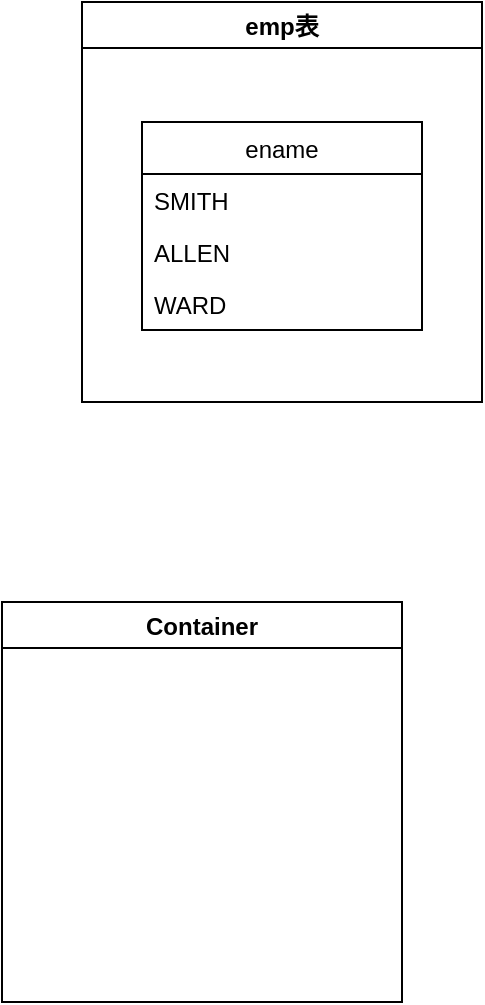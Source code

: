 <mxfile version="13.7.7" type="device"><diagram id="6Qep_UJwQSQtpKXLT8oY" name="Page-1"><mxGraphModel dx="460" dy="752" grid="1" gridSize="10" guides="1" tooltips="1" connect="1" arrows="1" fold="1" page="1" pageScale="1" pageWidth="827" pageHeight="1169" math="0" shadow="0"><root><mxCell id="0"/><mxCell id="1" parent="0"/><mxCell id="bHCmJUpXSaRaZZ3Tqo6w-56" value="Container" style="swimlane;" vertex="1" parent="1"><mxGeometry x="90" y="620" width="200" height="200" as="geometry"/></mxCell><mxCell id="bHCmJUpXSaRaZZ3Tqo6w-58" value="emp表" style="swimlane;" vertex="1" parent="1"><mxGeometry x="130" y="320" width="200" height="200" as="geometry"><mxRectangle x="50" y="170" width="90" height="23" as="alternateBounds"/></mxGeometry></mxCell><mxCell id="bHCmJUpXSaRaZZ3Tqo6w-60" value="ename" style="swimlane;fontStyle=0;childLayout=stackLayout;horizontal=1;startSize=26;fillColor=none;horizontalStack=0;resizeParent=1;resizeParentMax=0;resizeLast=0;collapsible=1;marginBottom=0;flipH=1;" vertex="1" parent="bHCmJUpXSaRaZZ3Tqo6w-58"><mxGeometry x="30" y="60" width="140" height="104" as="geometry"/></mxCell><mxCell id="bHCmJUpXSaRaZZ3Tqo6w-61" value="SMITH" style="text;strokeColor=none;fillColor=none;align=left;verticalAlign=top;spacingLeft=4;spacingRight=4;overflow=hidden;rotatable=0;points=[[0,0.5],[1,0.5]];portConstraint=eastwest;" vertex="1" parent="bHCmJUpXSaRaZZ3Tqo6w-60"><mxGeometry y="26" width="140" height="26" as="geometry"/></mxCell><mxCell id="bHCmJUpXSaRaZZ3Tqo6w-62" value="ALLEN" style="text;strokeColor=none;fillColor=none;align=left;verticalAlign=top;spacingLeft=4;spacingRight=4;overflow=hidden;rotatable=0;points=[[0,0.5],[1,0.5]];portConstraint=eastwest;" vertex="1" parent="bHCmJUpXSaRaZZ3Tqo6w-60"><mxGeometry y="52" width="140" height="26" as="geometry"/></mxCell><mxCell id="bHCmJUpXSaRaZZ3Tqo6w-63" value="WARD" style="text;strokeColor=none;fillColor=none;align=left;verticalAlign=top;spacingLeft=4;spacingRight=4;overflow=hidden;rotatable=0;points=[[0,0.5],[1,0.5]];portConstraint=eastwest;" vertex="1" parent="bHCmJUpXSaRaZZ3Tqo6w-60"><mxGeometry y="78" width="140" height="26" as="geometry"/></mxCell></root></mxGraphModel></diagram></mxfile>